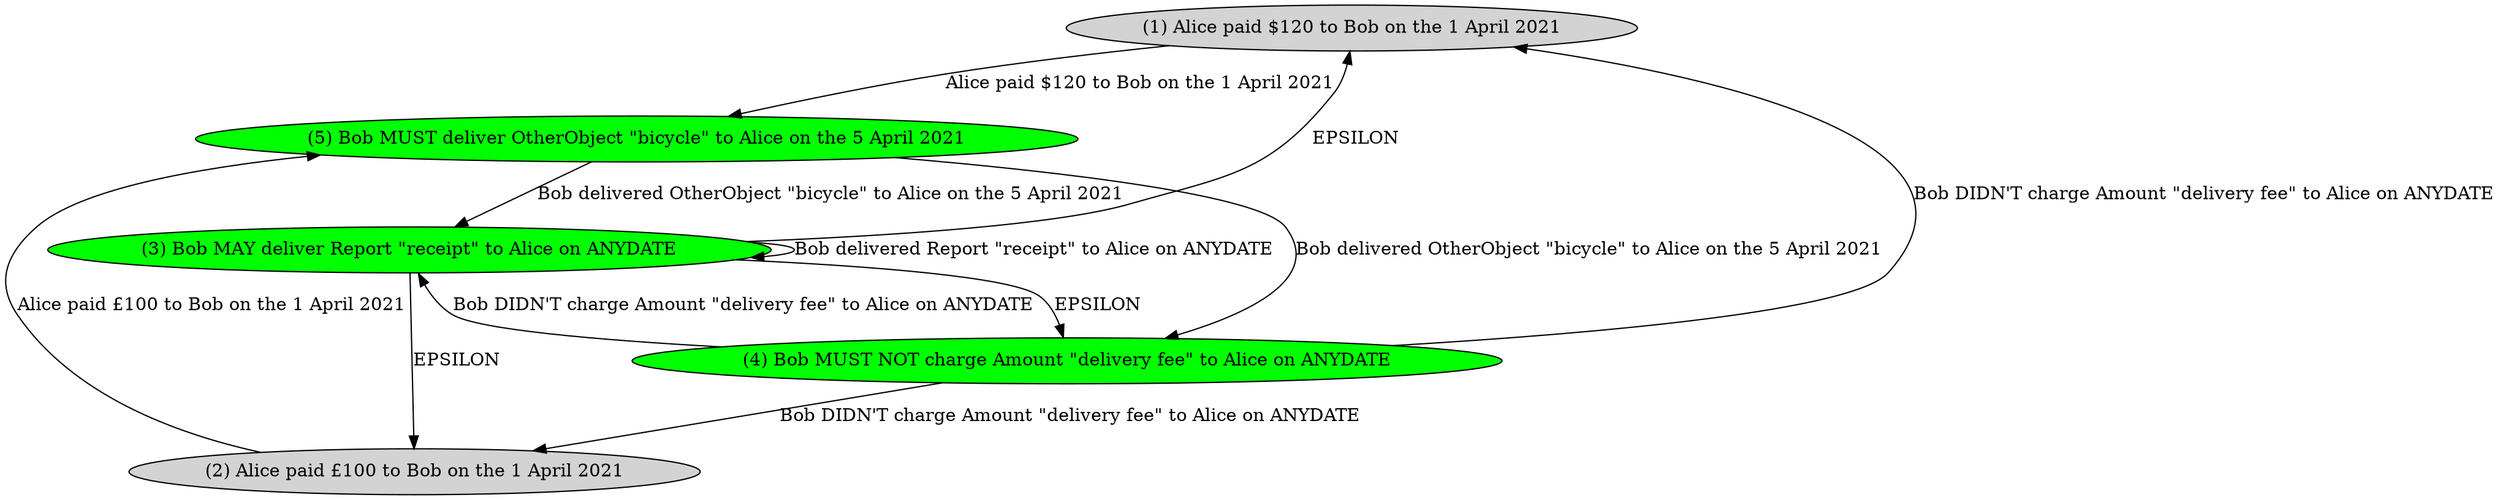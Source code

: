 digraph {
    1 [label="(1) Alice paid $120 to Bob on the 1 April 2021"
      ,fillcolor=lightgray
      ,style=filled];
    2 [label="(2) Alice paid £100 to Bob on the 1 April 2021"
      ,fillcolor=lightgray
      ,style=filled];
    3 [label="(3) Bob MAY deliver Report \"receipt\" to Alice on ANYDATE"
      ,fillcolor=green
      ,style=filled];
    4 [label="(4) Bob MUST NOT charge Amount \"delivery fee\" to Alice on ANYDATE"
      ,fillcolor=green
      ,style=filled];
    5 [label="(5) Bob MUST deliver OtherObject \"bicycle\" to Alice on the 5 April 2021"
      ,fillcolor=green
      ,style=filled];
    1 -> 5 [label="Alice paid $120 to Bob on the 1 April 2021"];
    2 -> 5 [label="Alice paid £100 to Bob on the 1 April 2021"];
    3 -> 1 [label=EPSILON];
    3 -> 2 [label=EPSILON];
    3 -> 3 [label="Bob delivered Report \"receipt\" to Alice on ANYDATE"];
    3 -> 4 [label=EPSILON];
    4 -> 1 [label="Bob DIDN'T charge Amount \"delivery fee\" to Alice on ANYDATE"];
    4 -> 2 [label="Bob DIDN'T charge Amount \"delivery fee\" to Alice on ANYDATE"];
    4 -> 3 [label="Bob DIDN'T charge Amount \"delivery fee\" to Alice on ANYDATE"];
    5 -> 3 [label="Bob delivered OtherObject \"bicycle\" to Alice on the 5 April 2021"];
    5 -> 4 [label="Bob delivered OtherObject \"bicycle\" to Alice on the 5 April 2021"];
}